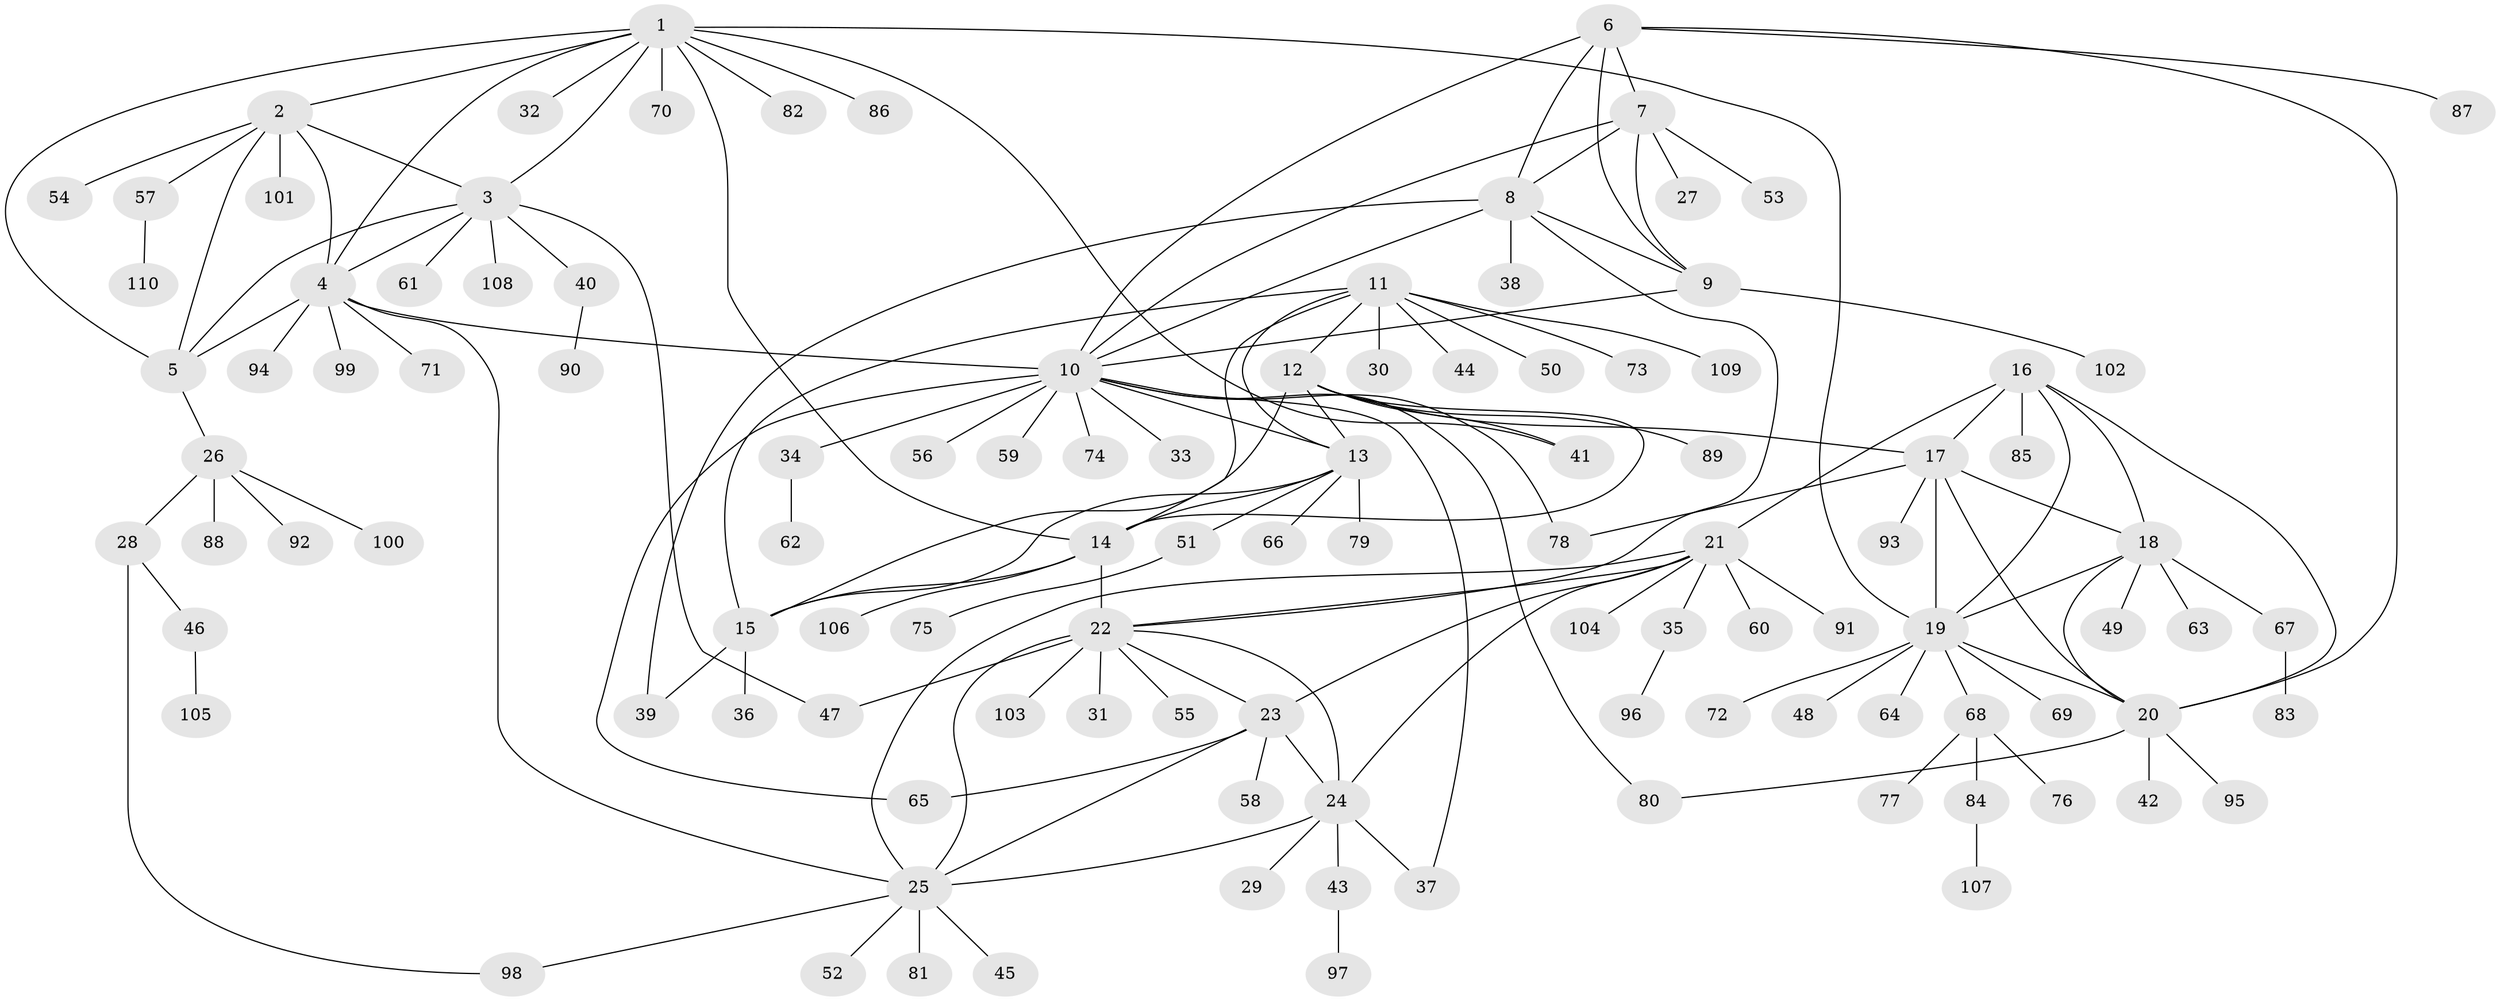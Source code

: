 // Generated by graph-tools (version 1.1) at 2025/50/03/09/25 03:50:26]
// undirected, 110 vertices, 153 edges
graph export_dot {
graph [start="1"]
  node [color=gray90,style=filled];
  1;
  2;
  3;
  4;
  5;
  6;
  7;
  8;
  9;
  10;
  11;
  12;
  13;
  14;
  15;
  16;
  17;
  18;
  19;
  20;
  21;
  22;
  23;
  24;
  25;
  26;
  27;
  28;
  29;
  30;
  31;
  32;
  33;
  34;
  35;
  36;
  37;
  38;
  39;
  40;
  41;
  42;
  43;
  44;
  45;
  46;
  47;
  48;
  49;
  50;
  51;
  52;
  53;
  54;
  55;
  56;
  57;
  58;
  59;
  60;
  61;
  62;
  63;
  64;
  65;
  66;
  67;
  68;
  69;
  70;
  71;
  72;
  73;
  74;
  75;
  76;
  77;
  78;
  79;
  80;
  81;
  82;
  83;
  84;
  85;
  86;
  87;
  88;
  89;
  90;
  91;
  92;
  93;
  94;
  95;
  96;
  97;
  98;
  99;
  100;
  101;
  102;
  103;
  104;
  105;
  106;
  107;
  108;
  109;
  110;
  1 -- 2;
  1 -- 3;
  1 -- 4;
  1 -- 5;
  1 -- 14;
  1 -- 19;
  1 -- 32;
  1 -- 41;
  1 -- 70;
  1 -- 82;
  1 -- 86;
  2 -- 3;
  2 -- 4;
  2 -- 5;
  2 -- 54;
  2 -- 57;
  2 -- 101;
  3 -- 4;
  3 -- 5;
  3 -- 40;
  3 -- 47;
  3 -- 61;
  3 -- 108;
  4 -- 5;
  4 -- 10;
  4 -- 25;
  4 -- 71;
  4 -- 94;
  4 -- 99;
  5 -- 26;
  6 -- 7;
  6 -- 8;
  6 -- 9;
  6 -- 10;
  6 -- 20;
  6 -- 87;
  7 -- 8;
  7 -- 9;
  7 -- 10;
  7 -- 27;
  7 -- 53;
  8 -- 9;
  8 -- 10;
  8 -- 22;
  8 -- 38;
  8 -- 39;
  9 -- 10;
  9 -- 102;
  10 -- 13;
  10 -- 33;
  10 -- 34;
  10 -- 37;
  10 -- 56;
  10 -- 59;
  10 -- 65;
  10 -- 74;
  10 -- 78;
  10 -- 80;
  11 -- 12;
  11 -- 13;
  11 -- 14;
  11 -- 15;
  11 -- 30;
  11 -- 44;
  11 -- 50;
  11 -- 73;
  11 -- 109;
  12 -- 13;
  12 -- 14;
  12 -- 15;
  12 -- 17;
  12 -- 41;
  12 -- 89;
  13 -- 14;
  13 -- 15;
  13 -- 51;
  13 -- 66;
  13 -- 79;
  14 -- 15;
  14 -- 22;
  14 -- 106;
  15 -- 36;
  15 -- 39;
  16 -- 17;
  16 -- 18;
  16 -- 19;
  16 -- 20;
  16 -- 21;
  16 -- 85;
  17 -- 18;
  17 -- 19;
  17 -- 20;
  17 -- 78;
  17 -- 93;
  18 -- 19;
  18 -- 20;
  18 -- 49;
  18 -- 63;
  18 -- 67;
  19 -- 20;
  19 -- 48;
  19 -- 64;
  19 -- 68;
  19 -- 69;
  19 -- 72;
  20 -- 42;
  20 -- 80;
  20 -- 95;
  21 -- 22;
  21 -- 23;
  21 -- 24;
  21 -- 25;
  21 -- 35;
  21 -- 60;
  21 -- 91;
  21 -- 104;
  22 -- 23;
  22 -- 24;
  22 -- 25;
  22 -- 31;
  22 -- 47;
  22 -- 55;
  22 -- 103;
  23 -- 24;
  23 -- 25;
  23 -- 58;
  23 -- 65;
  24 -- 25;
  24 -- 29;
  24 -- 37;
  24 -- 43;
  25 -- 45;
  25 -- 52;
  25 -- 81;
  25 -- 98;
  26 -- 28;
  26 -- 88;
  26 -- 92;
  26 -- 100;
  28 -- 46;
  28 -- 98;
  34 -- 62;
  35 -- 96;
  40 -- 90;
  43 -- 97;
  46 -- 105;
  51 -- 75;
  57 -- 110;
  67 -- 83;
  68 -- 76;
  68 -- 77;
  68 -- 84;
  84 -- 107;
}
